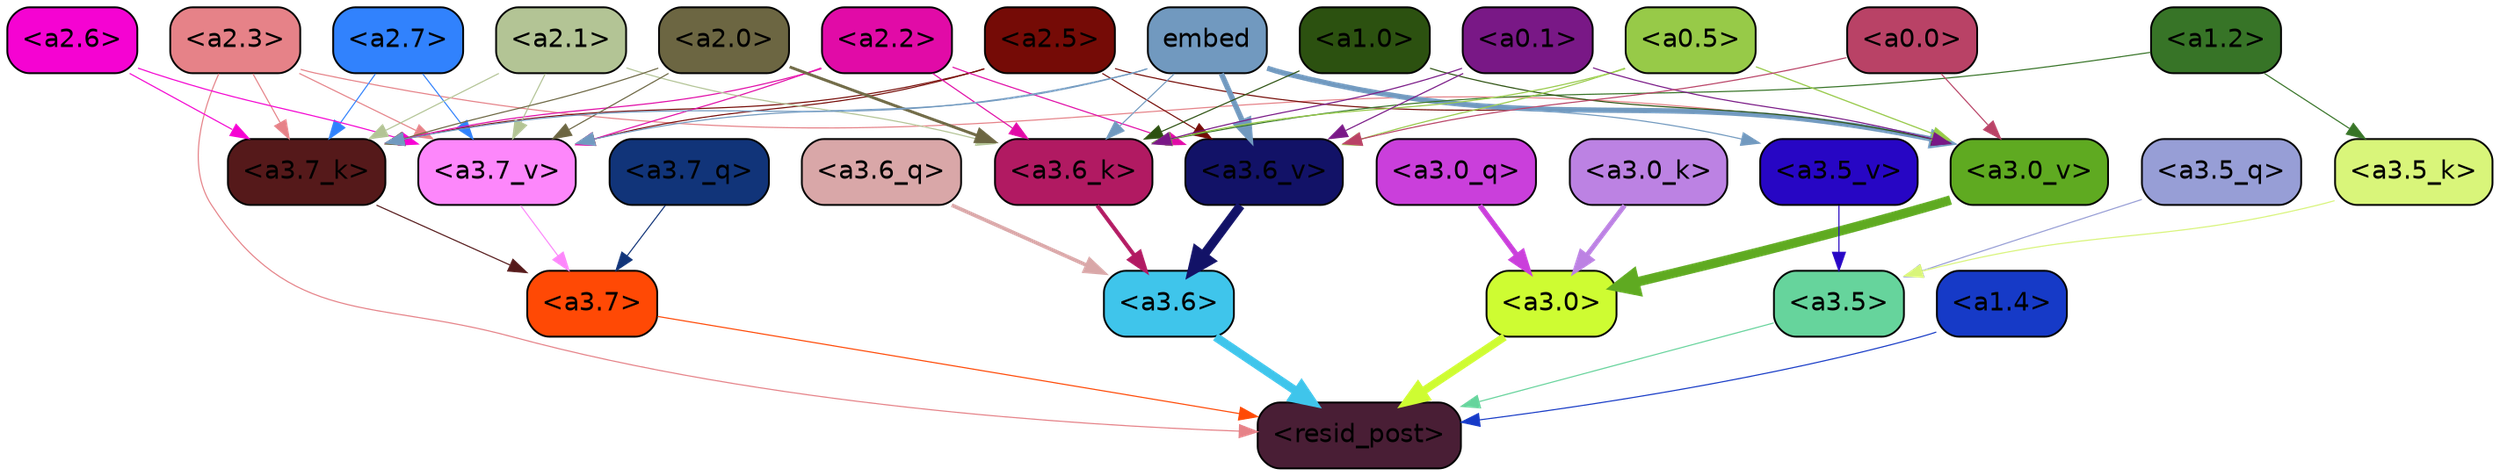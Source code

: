 strict digraph "" {
	graph [bgcolor=transparent,
		layout=dot,
		overlap=false,
		splines=true
	];
	"<a3.7>"	[color=black,
		fillcolor="#ff4905",
		fontname=Helvetica,
		shape=box,
		style="filled, rounded"];
	"<resid_post>"	[color=black,
		fillcolor="#491e35",
		fontname=Helvetica,
		shape=box,
		style="filled, rounded"];
	"<a3.7>" -> "<resid_post>"	[color="#ff4905",
		penwidth=0.6];
	"<a3.6>"	[color=black,
		fillcolor="#3fc5eb",
		fontname=Helvetica,
		shape=box,
		style="filled, rounded"];
	"<a3.6>" -> "<resid_post>"	[color="#3fc5eb",
		penwidth=4.6696330308914185];
	"<a3.5>"	[color=black,
		fillcolor="#66d49c",
		fontname=Helvetica,
		shape=box,
		style="filled, rounded"];
	"<a3.5>" -> "<resid_post>"	[color="#66d49c",
		penwidth=0.6];
	"<a3.0>"	[color=black,
		fillcolor="#cefc32",
		fontname=Helvetica,
		shape=box,
		style="filled, rounded"];
	"<a3.0>" -> "<resid_post>"	[color="#cefc32",
		penwidth=4.282557368278503];
	"<a2.3>"	[color=black,
		fillcolor="#e68288",
		fontname=Helvetica,
		shape=box,
		style="filled, rounded"];
	"<a2.3>" -> "<resid_post>"	[color="#e68288",
		penwidth=0.6];
	"<a3.7_k>"	[color=black,
		fillcolor="#55191a",
		fontname=Helvetica,
		shape=box,
		style="filled, rounded"];
	"<a2.3>" -> "<a3.7_k>"	[color="#e68288",
		penwidth=0.6];
	"<a3.7_v>"	[color=black,
		fillcolor="#fd87fb",
		fontname=Helvetica,
		shape=box,
		style="filled, rounded"];
	"<a2.3>" -> "<a3.7_v>"	[color="#e68288",
		penwidth=0.6];
	"<a3.0_v>"	[color=black,
		fillcolor="#5faa21",
		fontname=Helvetica,
		shape=box,
		style="filled, rounded"];
	"<a2.3>" -> "<a3.0_v>"	[color="#e68288",
		penwidth=0.6];
	"<a1.4>"	[color=black,
		fillcolor="#163ac7",
		fontname=Helvetica,
		shape=box,
		style="filled, rounded"];
	"<a1.4>" -> "<resid_post>"	[color="#163ac7",
		penwidth=0.6];
	"<a3.7_q>"	[color=black,
		fillcolor="#113479",
		fontname=Helvetica,
		shape=box,
		style="filled, rounded"];
	"<a3.7_q>" -> "<a3.7>"	[color="#113479",
		penwidth=0.6];
	"<a3.6_q>"	[color=black,
		fillcolor="#d9a7a8",
		fontname=Helvetica,
		shape=box,
		style="filled, rounded"];
	"<a3.6_q>" -> "<a3.6>"	[color="#d9a7a8",
		penwidth=2.03758105635643];
	"<a3.5_q>"	[color=black,
		fillcolor="#979ed6",
		fontname=Helvetica,
		shape=box,
		style="filled, rounded"];
	"<a3.5_q>" -> "<a3.5>"	[color="#979ed6",
		penwidth=0.6];
	"<a3.0_q>"	[color=black,
		fillcolor="#ca3fdb",
		fontname=Helvetica,
		shape=box,
		style="filled, rounded"];
	"<a3.0_q>" -> "<a3.0>"	[color="#ca3fdb",
		penwidth=2.8638100624084473];
	"<a3.7_k>" -> "<a3.7>"	[color="#55191a",
		penwidth=0.6];
	"<a3.6_k>"	[color=black,
		fillcolor="#b11a62",
		fontname=Helvetica,
		shape=box,
		style="filled, rounded"];
	"<a3.6_k>" -> "<a3.6>"	[color="#b11a62",
		penwidth=2.174198240041733];
	"<a3.5_k>"	[color=black,
		fillcolor="#d9f57a",
		fontname=Helvetica,
		shape=box,
		style="filled, rounded"];
	"<a3.5_k>" -> "<a3.5>"	[color="#d9f57a",
		penwidth=0.6];
	"<a3.0_k>"	[color=black,
		fillcolor="#bc82e3",
		fontname=Helvetica,
		shape=box,
		style="filled, rounded"];
	"<a3.0_k>" -> "<a3.0>"	[color="#bc82e3",
		penwidth=2.6274144649505615];
	"<a3.7_v>" -> "<a3.7>"	[color="#fd87fb",
		penwidth=0.6];
	"<a3.6_v>"	[color=black,
		fillcolor="#121267",
		fontname=Helvetica,
		shape=box,
		style="filled, rounded"];
	"<a3.6_v>" -> "<a3.6>"	[color="#121267",
		penwidth=5.002329230308533];
	"<a3.5_v>"	[color=black,
		fillcolor="#2706c4",
		fontname=Helvetica,
		shape=box,
		style="filled, rounded"];
	"<a3.5_v>" -> "<a3.5>"	[color="#2706c4",
		penwidth=0.6];
	"<a3.0_v>" -> "<a3.0>"	[color="#5faa21",
		penwidth=5.188832879066467];
	"<a2.7>"	[color=black,
		fillcolor="#3182fd",
		fontname=Helvetica,
		shape=box,
		style="filled, rounded"];
	"<a2.7>" -> "<a3.7_k>"	[color="#3182fd",
		penwidth=0.6];
	"<a2.7>" -> "<a3.7_v>"	[color="#3182fd",
		penwidth=0.6];
	"<a2.6>"	[color=black,
		fillcolor="#f503d2",
		fontname=Helvetica,
		shape=box,
		style="filled, rounded"];
	"<a2.6>" -> "<a3.7_k>"	[color="#f503d2",
		penwidth=0.6];
	"<a2.6>" -> "<a3.7_v>"	[color="#f503d2",
		penwidth=0.6];
	"<a2.5>"	[color=black,
		fillcolor="#750b06",
		fontname=Helvetica,
		shape=box,
		style="filled, rounded"];
	"<a2.5>" -> "<a3.7_k>"	[color="#750b06",
		penwidth=0.6];
	"<a2.5>" -> "<a3.7_v>"	[color="#750b06",
		penwidth=0.6];
	"<a2.5>" -> "<a3.6_v>"	[color="#750b06",
		penwidth=0.6];
	"<a2.5>" -> "<a3.0_v>"	[color="#750b06",
		penwidth=0.6];
	"<a2.2>"	[color=black,
		fillcolor="#e10ba7",
		fontname=Helvetica,
		shape=box,
		style="filled, rounded"];
	"<a2.2>" -> "<a3.7_k>"	[color="#e10ba7",
		penwidth=0.6];
	"<a2.2>" -> "<a3.6_k>"	[color="#e10ba7",
		penwidth=0.6];
	"<a2.2>" -> "<a3.7_v>"	[color="#e10ba7",
		penwidth=0.6];
	"<a2.2>" -> "<a3.6_v>"	[color="#e10ba7",
		penwidth=0.6];
	"<a2.1>"	[color=black,
		fillcolor="#b3c495",
		fontname=Helvetica,
		shape=box,
		style="filled, rounded"];
	"<a2.1>" -> "<a3.7_k>"	[color="#b3c495",
		penwidth=0.6];
	"<a2.1>" -> "<a3.6_k>"	[color="#b3c495",
		penwidth=0.6];
	"<a2.1>" -> "<a3.7_v>"	[color="#b3c495",
		penwidth=0.6];
	"<a2.0>"	[color=black,
		fillcolor="#6c6642",
		fontname=Helvetica,
		shape=box,
		style="filled, rounded"];
	"<a2.0>" -> "<a3.7_k>"	[color="#6c6642",
		penwidth=0.6];
	"<a2.0>" -> "<a3.6_k>"	[color="#6c6642",
		penwidth=1.5568191409111023];
	"<a2.0>" -> "<a3.7_v>"	[color="#6c6642",
		penwidth=0.6];
	embed	[color=black,
		fillcolor="#7199bf",
		fontname=Helvetica,
		shape=box,
		style="filled, rounded"];
	embed -> "<a3.7_k>"	[color="#7199bf",
		penwidth=0.6];
	embed -> "<a3.6_k>"	[color="#7199bf",
		penwidth=0.6];
	embed -> "<a3.7_v>"	[color="#7199bf",
		penwidth=0.6];
	embed -> "<a3.6_v>"	[color="#7199bf",
		penwidth=2.9588699340820312];
	embed -> "<a3.5_v>"	[color="#7199bf",
		penwidth=0.6];
	embed -> "<a3.0_v>"	[color="#7199bf",
		penwidth=2.8686431646347046];
	"<a1.2>"	[color=black,
		fillcolor="#377427",
		fontname=Helvetica,
		shape=box,
		style="filled, rounded"];
	"<a1.2>" -> "<a3.6_k>"	[color="#377427",
		penwidth=0.6];
	"<a1.2>" -> "<a3.5_k>"	[color="#377427",
		penwidth=0.6];
	"<a1.0>"	[color=black,
		fillcolor="#2c5110",
		fontname=Helvetica,
		shape=box,
		style="filled, rounded"];
	"<a1.0>" -> "<a3.6_k>"	[color="#2c5110",
		penwidth=0.6];
	"<a1.0>" -> "<a3.0_v>"	[color="#2c5110",
		penwidth=0.6];
	"<a0.5>"	[color=black,
		fillcolor="#97ca48",
		fontname=Helvetica,
		shape=box,
		style="filled, rounded"];
	"<a0.5>" -> "<a3.6_k>"	[color="#97ca48",
		penwidth=0.6];
	"<a0.5>" -> "<a3.6_v>"	[color="#97ca48",
		penwidth=0.6];
	"<a0.5>" -> "<a3.0_v>"	[color="#97ca48",
		penwidth=0.6421224474906921];
	"<a0.1>"	[color=black,
		fillcolor="#791886",
		fontname=Helvetica,
		shape=box,
		style="filled, rounded"];
	"<a0.1>" -> "<a3.6_k>"	[color="#791886",
		penwidth=0.6];
	"<a0.1>" -> "<a3.6_v>"	[color="#791886",
		penwidth=0.6];
	"<a0.1>" -> "<a3.0_v>"	[color="#791886",
		penwidth=0.6];
	"<a0.0>"	[color=black,
		fillcolor="#b94266",
		fontname=Helvetica,
		shape=box,
		style="filled, rounded"];
	"<a0.0>" -> "<a3.6_v>"	[color="#b94266",
		penwidth=0.6];
	"<a0.0>" -> "<a3.0_v>"	[color="#b94266",
		penwidth=0.6];
}
